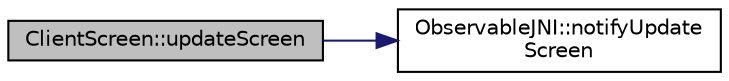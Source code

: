 digraph "ClientScreen::updateScreen"
{
  edge [fontname="Helvetica",fontsize="10",labelfontname="Helvetica",labelfontsize="10"];
  node [fontname="Helvetica",fontsize="10",shape=record];
  rankdir="LR";
  Node1 [label="ClientScreen::updateScreen",height=0.2,width=0.4,color="black", fillcolor="grey75", style="filled" fontcolor="black"];
  Node1 -> Node2 [color="midnightblue",fontsize="10",style="solid"];
  Node2 [label="ObservableJNI::notifyUpdate\lScreen",height=0.2,width=0.4,color="black", fillcolor="white", style="filled",URL="$classObservableJNI.html#a2aef9d33b9657b400db97b7998f48399",tooltip="*Invoca el metodo updateScreen del observer"];
}
